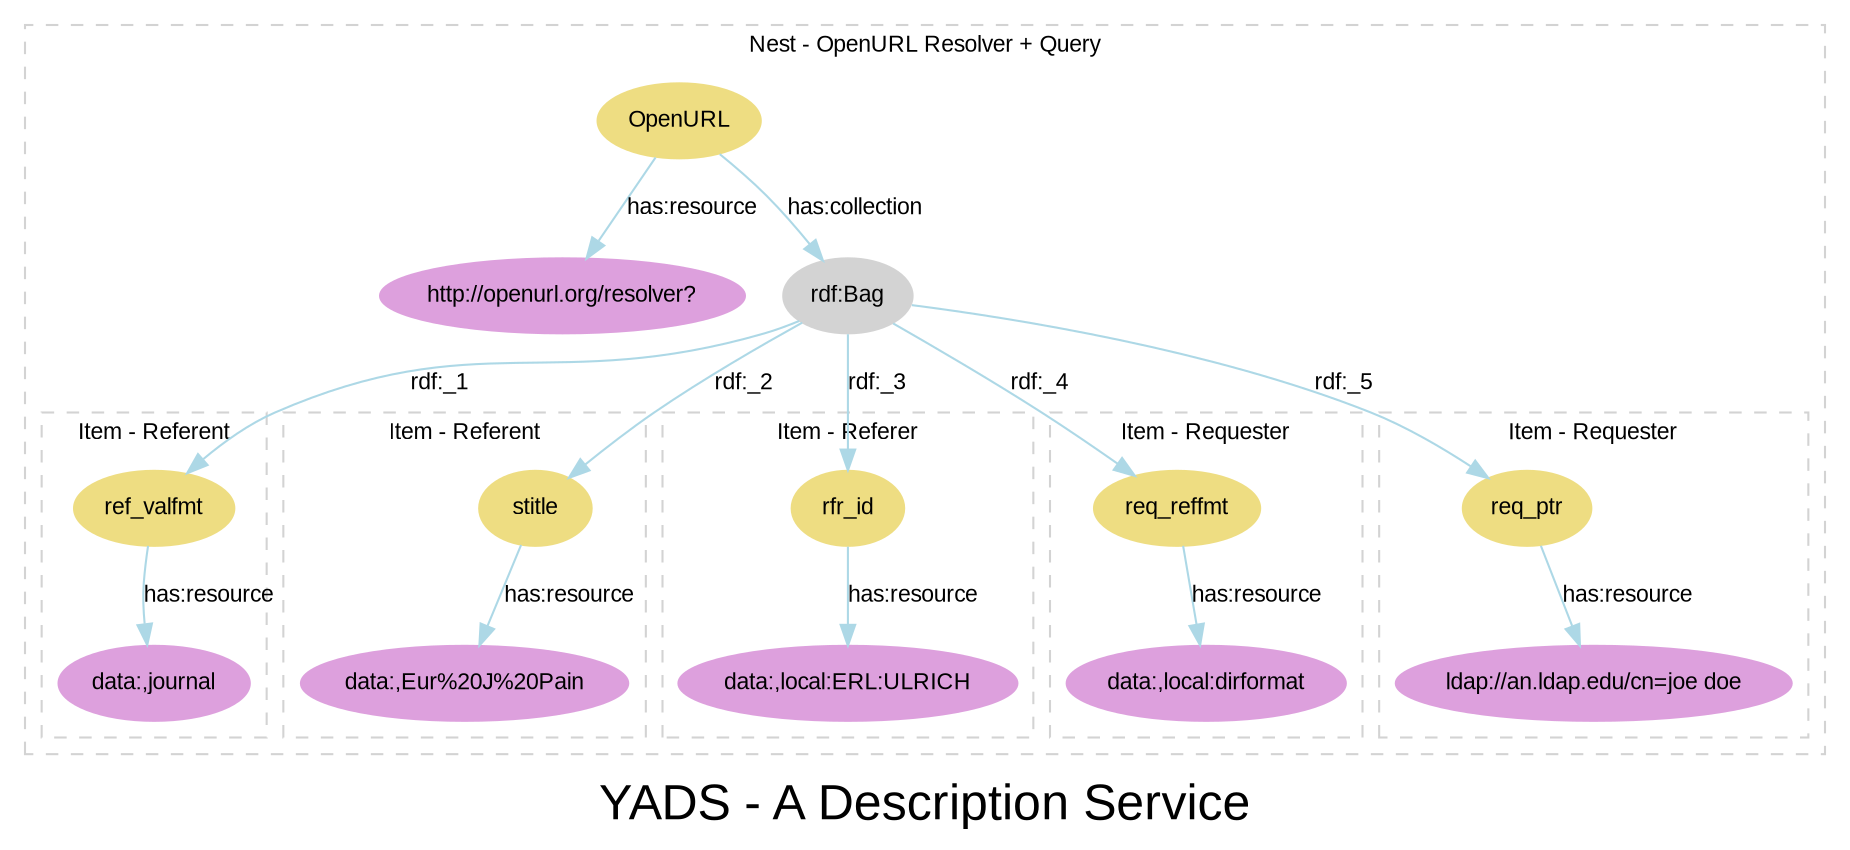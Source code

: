 
digraph yads { 

graph [
  fontname=arial, fontsize=24
  label="YADS - A Description Service"
];
node [
  fontname=arial, fontsize=11, fontcolor=black,
  style=filled, color=cornflowerblue,
];
edge [
  fontname=arial, fontsize=11, fontcolor=black,
  style=filled, color=lightblue,
];
rankdir=TB;

subgraph cluster_1 {

  style=dashed; color=lightgrey;
  fontname=arial; fontsize=11;
  fontcolor="black"; label="Nest - OpenURL Resolver + Query";

  ":_1" [label="OpenURL", color=lightgoldenrod];
  ":_1" -> "http://openurl.org/resolver?" [label="has:resource", URL="http://www2.elsevier.co.uk/~tony/1014/yads-schema-2002-04-03#resource"];
  ":_1" -> ":_2" [label="has:collection", URL="http://www2.elsevier.co.uk/~tony/1014/yads-schema-2002-04-03#collection"];
  ":_2" [label="rdf:Bag", color=lightgrey];

  "http://openurl.org/resolver?" [color=plum, URL="http://openurl.org/resolver?"];
  ":_2" [label="rdf:Bag", color=lightgrey, URL="http://www.w3.org/1999/02/22-rdf-syntax-ns#Bag"];
  ":_2" -> ":_3" [label="rdf:_1", URL="http://www.w3.org/1999/02/22-rdf-syntax-ns#_1"];
":_3" [label="isa:Item"]
  ":_2" -> ":_4" [label="rdf:_2", URL="http://www.w3.org/1999/02/22-rdf-syntax-ns#_2"];
":_4" [label="isa:Item"]
  ":_2" -> ":_5" [label="rdf:_3", URL="http://www.w3.org/1999/02/22-rdf-syntax-ns#_3"];
":_5" [label="isa:Item"]
  ":_2" -> ":_6" [label="rdf:_4", URL="http://www.w3.org/1999/02/22-rdf-syntax-ns#_4"];
":_6" [label="isa:Item"]
  ":_2" -> ":_7" [label="rdf:_5", URL="http://www.w3.org/1999/02/22-rdf-syntax-ns#_5"];
":_7" [label="isa:Item"]

subgraph cluster_3 {

  style=dashed; color=lightgrey;
  fontname=arial; fontsize=11;
  fontcolor="black"; label="Item - Referent";

  ":_3" [label="ref_valfmt", color=lightgoldenrod];
  ":_3" -> "data:,journal" [label="has:resource", URL="http://www2.elsevier.co.uk/~tony/1014/yads-schema-2002-04-03#resource"];

  "data:,journal" [color=plum, URL="data:,journal"];
}

subgraph cluster_4 {

  style=dashed; color=lightgrey;
  fontname=arial; fontsize=11;
  fontcolor="black"; label="Item - Referent";

  ":_4" [label="stitle", color=lightgoldenrod];
  ":_4" -> "data:,Eur%20J%20Pain" [label="has:resource", URL="http://www2.elsevier.co.uk/~tony/1014/yads-schema-2002-04-03#resource"];

  "data:,Eur%20J%20Pain" [color=plum, URL="data:,Eur%20J%20Pain"];
}

subgraph cluster_5 {

  style=dashed; color=lightgrey;
  fontname=arial; fontsize=11;
  fontcolor="black"; label="Item - Referer";

  ":_5" [label="rfr_id", color=lightgoldenrod];
  ":_5" -> "data:,local:ERL:ULRICH" [label="has:resource", URL="http://www2.elsevier.co.uk/~tony/1014/yads-schema-2002-04-03#resource"];

  "data:,local:ERL:ULRICH" [color=plum, URL="data:,local:ERL:ULRICH"];
}

subgraph cluster_6 {

  style=dashed; color=lightgrey;
  fontname=arial; fontsize=11;
  fontcolor="black"; label="Item - Requester";

  ":_6" [label="req_reffmt", color=lightgoldenrod];
  ":_6" -> "data:,local:dirformat" [label="has:resource", URL="http://www2.elsevier.co.uk/~tony/1014/yads-schema-2002-04-03#resource"];

  "data:,local:dirformat" [color=plum, URL="data:,local:dirformat"];
}

subgraph cluster_7 {

  style=dashed; color=lightgrey;
  fontname=arial; fontsize=11;
  fontcolor="black"; label="Item - Requester";

  ":_7" [label="req_ptr", color=lightgoldenrod];
  ":_7" -> "ldap://an.ldap.edu/cn=joe doe" [label="has:resource", URL="http://www2.elsevier.co.uk/~tony/1014/yads-schema-2002-04-03#resource"];

  "ldap://an.ldap.edu/cn=joe doe" [color=plum, URL="ldap://an.ldap.edu/cn=joe doe"];
}

}

}
